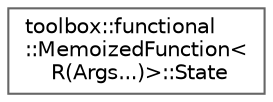 digraph "Graphical Class Hierarchy"
{
 // LATEX_PDF_SIZE
  bgcolor="transparent";
  edge [fontname=Helvetica,fontsize=10,labelfontname=Helvetica,labelfontsize=10];
  node [fontname=Helvetica,fontsize=10,shape=box,height=0.2,width=0.4];
  rankdir="LR";
  Node0 [id="Node000000",label="toolbox::functional\l::MemoizedFunction\<\l R(Args...)\>::State",height=0.2,width=0.4,color="grey40", fillcolor="white", style="filled",URL="$structtoolbox_1_1functional_1_1_memoized_function_3_01_r_07_args_8_8_8_08_4_1_1_state.html",tooltip=" "];
}

